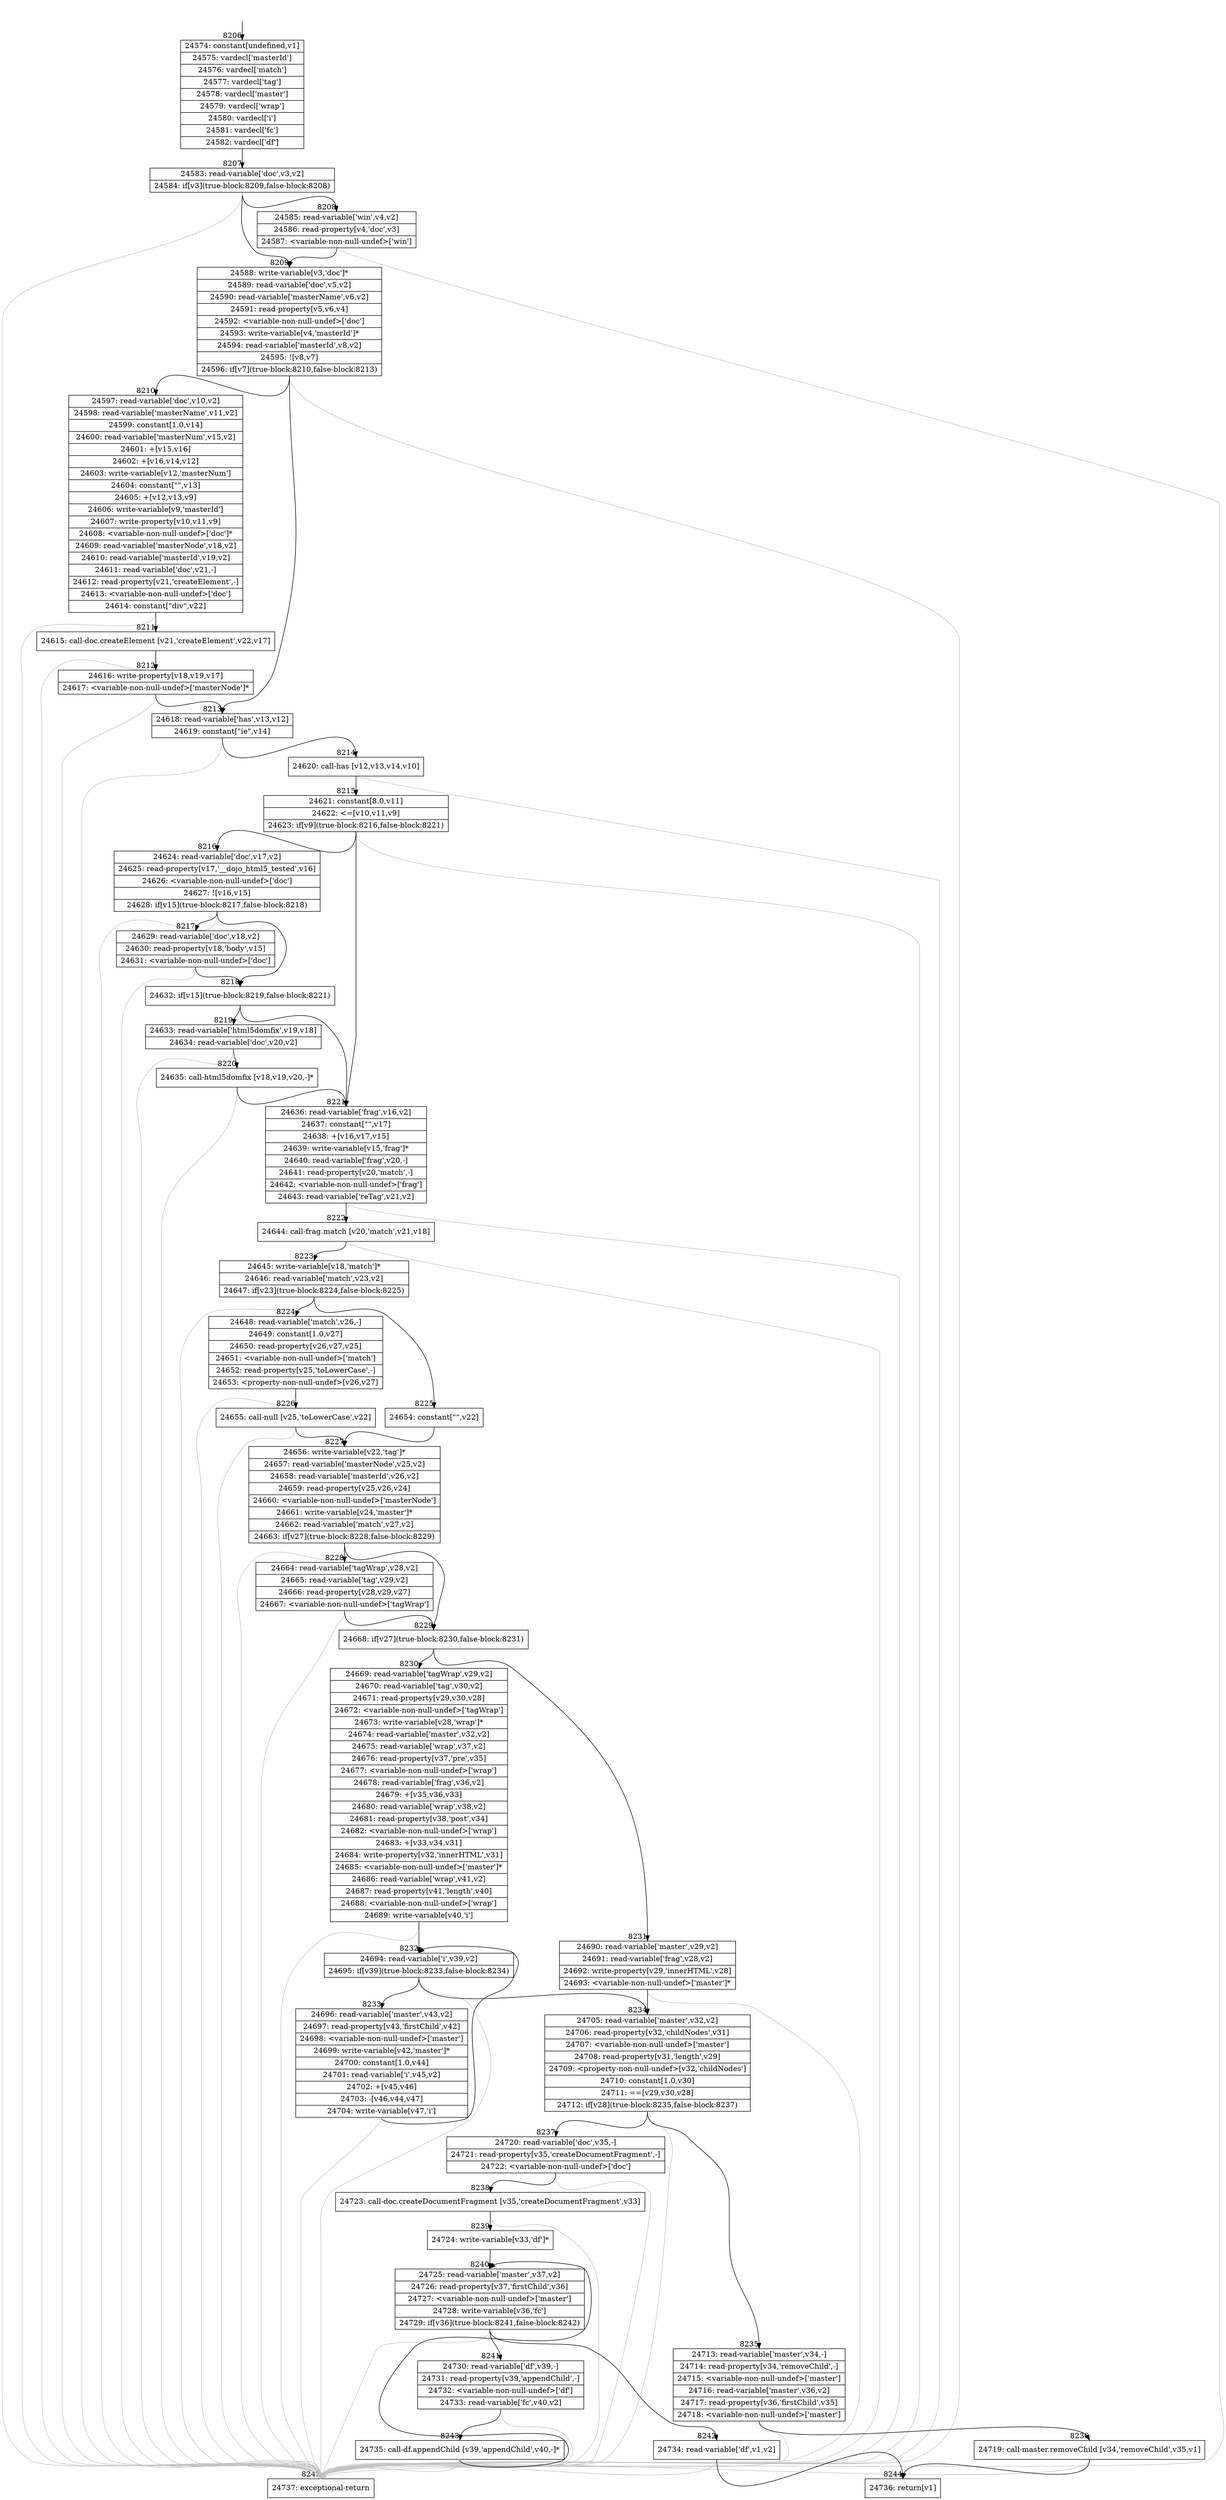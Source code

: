 digraph {
rankdir="TD"
BB_entry555[shape=none,label=""];
BB_entry555 -> BB8206 [tailport=s, headport=n, headlabel="    8206"]
BB8206 [shape=record label="{24574: constant[undefined,v1]|24575: vardecl['masterId']|24576: vardecl['match']|24577: vardecl['tag']|24578: vardecl['master']|24579: vardecl['wrap']|24580: vardecl['i']|24581: vardecl['fc']|24582: vardecl['df']}" ] 
BB8206 -> BB8207 [tailport=s, headport=n, headlabel="      8207"]
BB8207 [shape=record label="{24583: read-variable['doc',v3,v2]|24584: if[v3](true-block:8209,false-block:8208)}" ] 
BB8207 -> BB8209 [tailport=s, headport=n, headlabel="      8209"]
BB8207 -> BB8208 [tailport=s, headport=n, headlabel="      8208"]
BB8207 -> BB8245 [tailport=s, headport=n, color=gray, headlabel="      8245"]
BB8208 [shape=record label="{24585: read-variable['win',v4,v2]|24586: read-property[v4,'doc',v3]|24587: \<variable-non-null-undef\>['win']}" ] 
BB8208 -> BB8209 [tailport=s, headport=n]
BB8208 -> BB8245 [tailport=s, headport=n, color=gray]
BB8209 [shape=record label="{24588: write-variable[v3,'doc']*|24589: read-variable['doc',v5,v2]|24590: read-variable['masterName',v6,v2]|24591: read-property[v5,v6,v4]|24592: \<variable-non-null-undef\>['doc']|24593: write-variable[v4,'masterId']*|24594: read-variable['masterId',v8,v2]|24595: ![v8,v7]|24596: if[v7](true-block:8210,false-block:8213)}" ] 
BB8209 -> BB8210 [tailport=s, headport=n, headlabel="      8210"]
BB8209 -> BB8213 [tailport=s, headport=n, headlabel="      8213"]
BB8209 -> BB8245 [tailport=s, headport=n, color=gray]
BB8210 [shape=record label="{24597: read-variable['doc',v10,v2]|24598: read-variable['masterName',v11,v2]|24599: constant[1.0,v14]|24600: read-variable['masterNum',v15,v2]|24601: +[v15,v16]|24602: +[v16,v14,v12]|24603: write-variable[v12,'masterNum']|24604: constant[\"\",v13]|24605: +[v12,v13,v9]|24606: write-variable[v9,'masterId']|24607: write-property[v10,v11,v9]|24608: \<variable-non-null-undef\>['doc']*|24609: read-variable['masterNode',v18,v2]|24610: read-variable['masterId',v19,v2]|24611: read-variable['doc',v21,-]|24612: read-property[v21,'createElement',-]|24613: \<variable-non-null-undef\>['doc']|24614: constant[\"div\",v22]}" ] 
BB8210 -> BB8211 [tailport=s, headport=n, headlabel="      8211"]
BB8210 -> BB8245 [tailport=s, headport=n, color=gray]
BB8211 [shape=record label="{24615: call-doc.createElement [v21,'createElement',v22,v17]}" ] 
BB8211 -> BB8212 [tailport=s, headport=n, headlabel="      8212"]
BB8211 -> BB8245 [tailport=s, headport=n, color=gray]
BB8212 [shape=record label="{24616: write-property[v18,v19,v17]|24617: \<variable-non-null-undef\>['masterNode']*}" ] 
BB8212 -> BB8213 [tailport=s, headport=n]
BB8212 -> BB8245 [tailport=s, headport=n, color=gray]
BB8213 [shape=record label="{24618: read-variable['has',v13,v12]|24619: constant[\"ie\",v14]}" ] 
BB8213 -> BB8214 [tailport=s, headport=n, headlabel="      8214"]
BB8213 -> BB8245 [tailport=s, headport=n, color=gray]
BB8214 [shape=record label="{24620: call-has [v12,v13,v14,v10]}" ] 
BB8214 -> BB8215 [tailport=s, headport=n, headlabel="      8215"]
BB8214 -> BB8245 [tailport=s, headport=n, color=gray]
BB8215 [shape=record label="{24621: constant[8.0,v11]|24622: \<=[v10,v11,v9]|24623: if[v9](true-block:8216,false-block:8221)}" ] 
BB8215 -> BB8216 [tailport=s, headport=n, headlabel="      8216"]
BB8215 -> BB8221 [tailport=s, headport=n, headlabel="      8221"]
BB8215 -> BB8245 [tailport=s, headport=n, color=gray]
BB8216 [shape=record label="{24624: read-variable['doc',v17,v2]|24625: read-property[v17,'__dojo_html5_tested',v16]|24626: \<variable-non-null-undef\>['doc']|24627: ![v16,v15]|24628: if[v15](true-block:8217,false-block:8218)}" ] 
BB8216 -> BB8218 [tailport=s, headport=n, headlabel="      8218"]
BB8216 -> BB8217 [tailport=s, headport=n, headlabel="      8217"]
BB8216 -> BB8245 [tailport=s, headport=n, color=gray]
BB8217 [shape=record label="{24629: read-variable['doc',v18,v2]|24630: read-property[v18,'body',v15]|24631: \<variable-non-null-undef\>['doc']}" ] 
BB8217 -> BB8218 [tailport=s, headport=n]
BB8217 -> BB8245 [tailport=s, headport=n, color=gray]
BB8218 [shape=record label="{24632: if[v15](true-block:8219,false-block:8221)}" ] 
BB8218 -> BB8219 [tailport=s, headport=n, headlabel="      8219"]
BB8218 -> BB8221 [tailport=s, headport=n]
BB8219 [shape=record label="{24633: read-variable['html5domfix',v19,v18]|24634: read-variable['doc',v20,v2]}" ] 
BB8219 -> BB8220 [tailport=s, headport=n, headlabel="      8220"]
BB8219 -> BB8245 [tailport=s, headport=n, color=gray]
BB8220 [shape=record label="{24635: call-html5domfix [v18,v19,v20,-]*}" ] 
BB8220 -> BB8221 [tailport=s, headport=n]
BB8220 -> BB8245 [tailport=s, headport=n, color=gray]
BB8221 [shape=record label="{24636: read-variable['frag',v16,v2]|24637: constant[\"\",v17]|24638: +[v16,v17,v15]|24639: write-variable[v15,'frag']*|24640: read-variable['frag',v20,-]|24641: read-property[v20,'match',-]|24642: \<variable-non-null-undef\>['frag']|24643: read-variable['reTag',v21,v2]}" ] 
BB8221 -> BB8222 [tailport=s, headport=n, headlabel="      8222"]
BB8221 -> BB8245 [tailport=s, headport=n, color=gray]
BB8222 [shape=record label="{24644: call-frag.match [v20,'match',v21,v18]}" ] 
BB8222 -> BB8223 [tailport=s, headport=n, headlabel="      8223"]
BB8222 -> BB8245 [tailport=s, headport=n, color=gray]
BB8223 [shape=record label="{24645: write-variable[v18,'match']*|24646: read-variable['match',v23,v2]|24647: if[v23](true-block:8224,false-block:8225)}" ] 
BB8223 -> BB8224 [tailport=s, headport=n, headlabel="      8224"]
BB8223 -> BB8225 [tailport=s, headport=n, headlabel="      8225"]
BB8223 -> BB8245 [tailport=s, headport=n, color=gray]
BB8224 [shape=record label="{24648: read-variable['match',v26,-]|24649: constant[1.0,v27]|24650: read-property[v26,v27,v25]|24651: \<variable-non-null-undef\>['match']|24652: read-property[v25,'toLowerCase',-]|24653: \<property-non-null-undef\>[v26,v27]}" ] 
BB8224 -> BB8226 [tailport=s, headport=n, headlabel="      8226"]
BB8224 -> BB8245 [tailport=s, headport=n, color=gray]
BB8225 [shape=record label="{24654: constant[\"\",v22]}" ] 
BB8225 -> BB8227 [tailport=s, headport=n, headlabel="      8227"]
BB8226 [shape=record label="{24655: call-null [v25,'toLowerCase',v22]}" ] 
BB8226 -> BB8227 [tailport=s, headport=n]
BB8226 -> BB8245 [tailport=s, headport=n, color=gray]
BB8227 [shape=record label="{24656: write-variable[v22,'tag']*|24657: read-variable['masterNode',v25,v2]|24658: read-variable['masterId',v26,v2]|24659: read-property[v25,v26,v24]|24660: \<variable-non-null-undef\>['masterNode']|24661: write-variable[v24,'master']*|24662: read-variable['match',v27,v2]|24663: if[v27](true-block:8228,false-block:8229)}" ] 
BB8227 -> BB8229 [tailport=s, headport=n, headlabel="      8229"]
BB8227 -> BB8228 [tailport=s, headport=n, headlabel="      8228"]
BB8227 -> BB8245 [tailport=s, headport=n, color=gray]
BB8228 [shape=record label="{24664: read-variable['tagWrap',v28,v2]|24665: read-variable['tag',v29,v2]|24666: read-property[v28,v29,v27]|24667: \<variable-non-null-undef\>['tagWrap']}" ] 
BB8228 -> BB8229 [tailport=s, headport=n]
BB8228 -> BB8245 [tailport=s, headport=n, color=gray]
BB8229 [shape=record label="{24668: if[v27](true-block:8230,false-block:8231)}" ] 
BB8229 -> BB8230 [tailport=s, headport=n, headlabel="      8230"]
BB8229 -> BB8231 [tailport=s, headport=n, headlabel="      8231"]
BB8230 [shape=record label="{24669: read-variable['tagWrap',v29,v2]|24670: read-variable['tag',v30,v2]|24671: read-property[v29,v30,v28]|24672: \<variable-non-null-undef\>['tagWrap']|24673: write-variable[v28,'wrap']*|24674: read-variable['master',v32,v2]|24675: read-variable['wrap',v37,v2]|24676: read-property[v37,'pre',v35]|24677: \<variable-non-null-undef\>['wrap']|24678: read-variable['frag',v36,v2]|24679: +[v35,v36,v33]|24680: read-variable['wrap',v38,v2]|24681: read-property[v38,'post',v34]|24682: \<variable-non-null-undef\>['wrap']|24683: +[v33,v34,v31]|24684: write-property[v32,'innerHTML',v31]|24685: \<variable-non-null-undef\>['master']*|24686: read-variable['wrap',v41,v2]|24687: read-property[v41,'length',v40]|24688: \<variable-non-null-undef\>['wrap']|24689: write-variable[v40,'i']}" ] 
BB8230 -> BB8232 [tailport=s, headport=n, headlabel="      8232"]
BB8230 -> BB8245 [tailport=s, headport=n, color=gray]
BB8231 [shape=record label="{24690: read-variable['master',v29,v2]|24691: read-variable['frag',v28,v2]|24692: write-property[v29,'innerHTML',v28]|24693: \<variable-non-null-undef\>['master']*}" ] 
BB8231 -> BB8234 [tailport=s, headport=n, headlabel="      8234"]
BB8231 -> BB8245 [tailport=s, headport=n, color=gray]
BB8232 [shape=record label="{24694: read-variable['i',v39,v2]|24695: if[v39](true-block:8233,false-block:8234)}" ] 
BB8232 -> BB8233 [tailport=s, headport=n, headlabel="      8233"]
BB8232 -> BB8234 [tailport=s, headport=n]
BB8232 -> BB8245 [tailport=s, headport=n, color=gray]
BB8233 [shape=record label="{24696: read-variable['master',v43,v2]|24697: read-property[v43,'firstChild',v42]|24698: \<variable-non-null-undef\>['master']|24699: write-variable[v42,'master']*|24700: constant[1.0,v44]|24701: read-variable['i',v45,v2]|24702: +[v45,v46]|24703: -[v46,v44,v47]|24704: write-variable[v47,'i']}" ] 
BB8233 -> BB8232 [tailport=s, headport=n]
BB8233 -> BB8245 [tailport=s, headport=n, color=gray]
BB8234 [shape=record label="{24705: read-variable['master',v32,v2]|24706: read-property[v32,'childNodes',v31]|24707: \<variable-non-null-undef\>['master']|24708: read-property[v31,'length',v29]|24709: \<property-non-null-undef\>[v32,'childNodes']|24710: constant[1.0,v30]|24711: ==[v29,v30,v28]|24712: if[v28](true-block:8235,false-block:8237)}" ] 
BB8234 -> BB8235 [tailport=s, headport=n, headlabel="      8235"]
BB8234 -> BB8237 [tailport=s, headport=n, headlabel="      8237"]
BB8234 -> BB8245 [tailport=s, headport=n, color=gray]
BB8235 [shape=record label="{24713: read-variable['master',v34,-]|24714: read-property[v34,'removeChild',-]|24715: \<variable-non-null-undef\>['master']|24716: read-variable['master',v36,v2]|24717: read-property[v36,'firstChild',v35]|24718: \<variable-non-null-undef\>['master']}" ] 
BB8235 -> BB8236 [tailport=s, headport=n, headlabel="      8236"]
BB8235 -> BB8245 [tailport=s, headport=n, color=gray]
BB8236 [shape=record label="{24719: call-master.removeChild [v34,'removeChild',v35,v1]}" ] 
BB8236 -> BB8244 [tailport=s, headport=n, headlabel="      8244"]
BB8236 -> BB8245 [tailport=s, headport=n, color=gray]
BB8237 [shape=record label="{24720: read-variable['doc',v35,-]|24721: read-property[v35,'createDocumentFragment',-]|24722: \<variable-non-null-undef\>['doc']}" ] 
BB8237 -> BB8238 [tailport=s, headport=n, headlabel="      8238"]
BB8237 -> BB8245 [tailport=s, headport=n, color=gray]
BB8238 [shape=record label="{24723: call-doc.createDocumentFragment [v35,'createDocumentFragment',v33]}" ] 
BB8238 -> BB8239 [tailport=s, headport=n, headlabel="      8239"]
BB8238 -> BB8245 [tailport=s, headport=n, color=gray]
BB8239 [shape=record label="{24724: write-variable[v33,'df']*}" ] 
BB8239 -> BB8240 [tailport=s, headport=n, headlabel="      8240"]
BB8240 [shape=record label="{24725: read-variable['master',v37,v2]|24726: read-property[v37,'firstChild',v36]|24727: \<variable-non-null-undef\>['master']|24728: write-variable[v36,'fc']|24729: if[v36](true-block:8241,false-block:8242)}" ] 
BB8240 -> BB8241 [tailport=s, headport=n, headlabel="      8241"]
BB8240 -> BB8242 [tailport=s, headport=n, headlabel="      8242"]
BB8240 -> BB8245 [tailport=s, headport=n, color=gray]
BB8241 [shape=record label="{24730: read-variable['df',v39,-]|24731: read-property[v39,'appendChild',-]|24732: \<variable-non-null-undef\>['df']|24733: read-variable['fc',v40,v2]}" ] 
BB8241 -> BB8243 [tailport=s, headport=n, headlabel="      8243"]
BB8241 -> BB8245 [tailport=s, headport=n, color=gray]
BB8242 [shape=record label="{24734: read-variable['df',v1,v2]}" ] 
BB8242 -> BB8244 [tailport=s, headport=n]
BB8242 -> BB8245 [tailport=s, headport=n, color=gray]
BB8243 [shape=record label="{24735: call-df.appendChild [v39,'appendChild',v40,-]*}" ] 
BB8243 -> BB8240 [tailport=s, headport=n]
BB8243 -> BB8245 [tailport=s, headport=n, color=gray]
BB8244 [shape=record label="{24736: return[v1]}" ] 
BB8245 [shape=record label="{24737: exceptional-return}" ] 
//#$~ 11573
}
